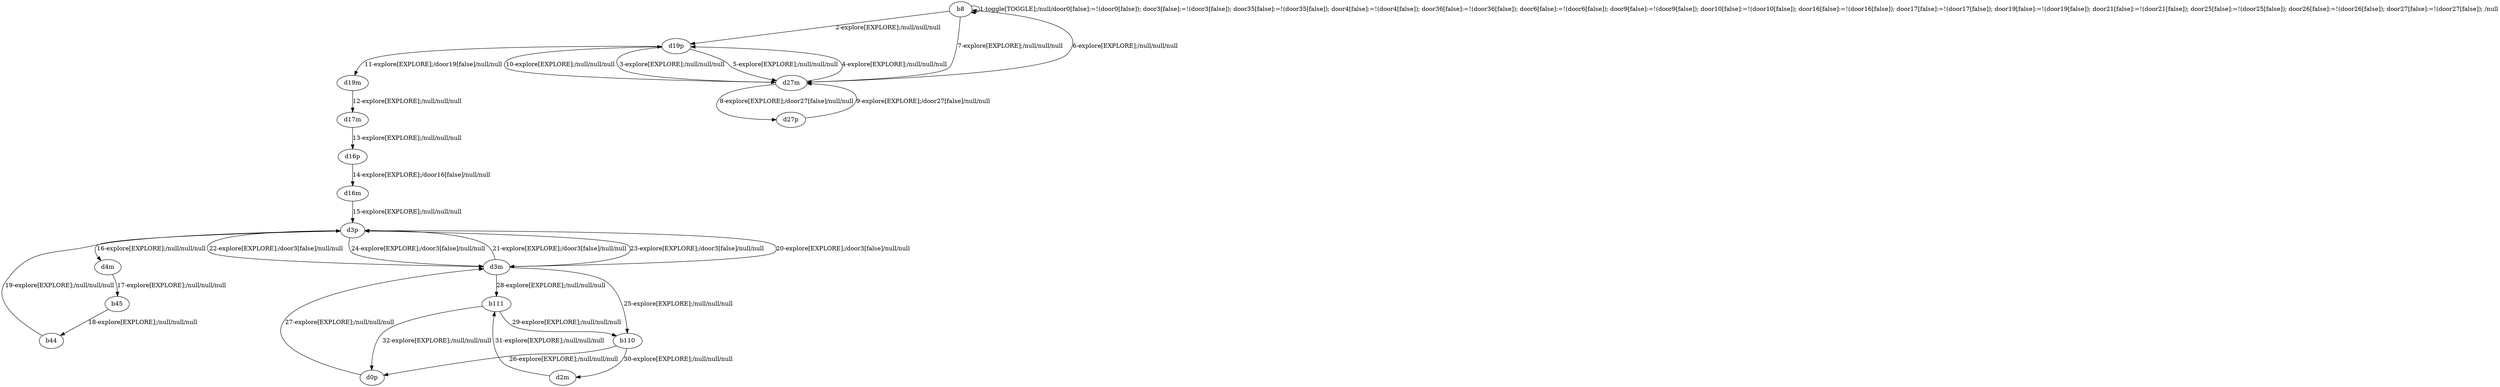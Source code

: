 # Total number of goals covered by this test: 2
# b111 --> d0p
# d2m --> b111

digraph g {
"b8" -> "b8" [label = "1-toggle[TOGGLE];/null/door0[false]:=!(door0[false]); door3[false]:=!(door3[false]); door35[false]:=!(door35[false]); door4[false]:=!(door4[false]); door36[false]:=!(door36[false]); door6[false]:=!(door6[false]); door9[false]:=!(door9[false]); door10[false]:=!(door10[false]); door16[false]:=!(door16[false]); door17[false]:=!(door17[false]); door19[false]:=!(door19[false]); door21[false]:=!(door21[false]); door25[false]:=!(door25[false]); door26[false]:=!(door26[false]); door27[false]:=!(door27[false]); /null"];
"b8" -> "d19p" [label = "2-explore[EXPLORE];/null/null/null"];
"d19p" -> "d27m" [label = "3-explore[EXPLORE];/null/null/null"];
"d27m" -> "d19p" [label = "4-explore[EXPLORE];/null/null/null"];
"d19p" -> "d27m" [label = "5-explore[EXPLORE];/null/null/null"];
"d27m" -> "b8" [label = "6-explore[EXPLORE];/null/null/null"];
"b8" -> "d27m" [label = "7-explore[EXPLORE];/null/null/null"];
"d27m" -> "d27p" [label = "8-explore[EXPLORE];/door27[false]/null/null"];
"d27p" -> "d27m" [label = "9-explore[EXPLORE];/door27[false]/null/null"];
"d27m" -> "d19p" [label = "10-explore[EXPLORE];/null/null/null"];
"d19p" -> "d19m" [label = "11-explore[EXPLORE];/door19[false]/null/null"];
"d19m" -> "d17m" [label = "12-explore[EXPLORE];/null/null/null"];
"d17m" -> "d16p" [label = "13-explore[EXPLORE];/null/null/null"];
"d16p" -> "d16m" [label = "14-explore[EXPLORE];/door16[false]/null/null"];
"d16m" -> "d3p" [label = "15-explore[EXPLORE];/null/null/null"];
"d3p" -> "d4m" [label = "16-explore[EXPLORE];/null/null/null"];
"d4m" -> "b45" [label = "17-explore[EXPLORE];/null/null/null"];
"b45" -> "b44" [label = "18-explore[EXPLORE];/null/null/null"];
"b44" -> "d3p" [label = "19-explore[EXPLORE];/null/null/null"];
"d3p" -> "d3m" [label = "20-explore[EXPLORE];/door3[false]/null/null"];
"d3m" -> "d3p" [label = "21-explore[EXPLORE];/door3[false]/null/null"];
"d3p" -> "d3m" [label = "22-explore[EXPLORE];/door3[false]/null/null"];
"d3m" -> "d3p" [label = "23-explore[EXPLORE];/door3[false]/null/null"];
"d3p" -> "d3m" [label = "24-explore[EXPLORE];/door3[false]/null/null"];
"d3m" -> "b110" [label = "25-explore[EXPLORE];/null/null/null"];
"b110" -> "d0p" [label = "26-explore[EXPLORE];/null/null/null"];
"d0p" -> "d3m" [label = "27-explore[EXPLORE];/null/null/null"];
"d3m" -> "b111" [label = "28-explore[EXPLORE];/null/null/null"];
"b111" -> "b110" [label = "29-explore[EXPLORE];/null/null/null"];
"b110" -> "d2m" [label = "30-explore[EXPLORE];/null/null/null"];
"d2m" -> "b111" [label = "31-explore[EXPLORE];/null/null/null"];
"b111" -> "d0p" [label = "32-explore[EXPLORE];/null/null/null"];
}